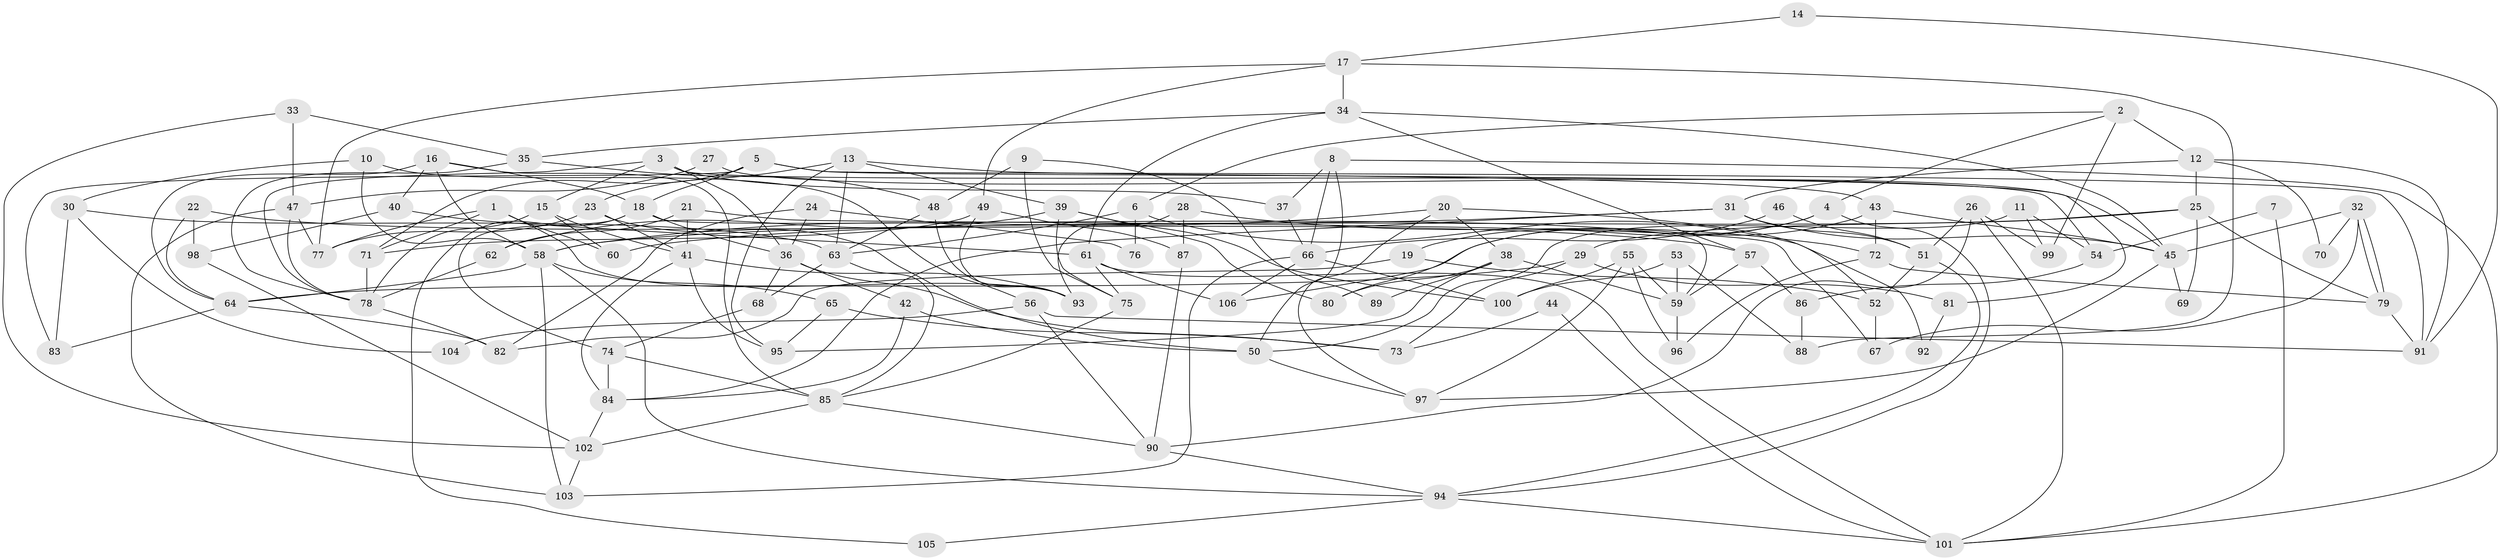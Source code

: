 // Generated by graph-tools (version 1.1) at 2025/50/03/09/25 03:50:12]
// undirected, 106 vertices, 212 edges
graph export_dot {
graph [start="1"]
  node [color=gray90,style=filled];
  1;
  2;
  3;
  4;
  5;
  6;
  7;
  8;
  9;
  10;
  11;
  12;
  13;
  14;
  15;
  16;
  17;
  18;
  19;
  20;
  21;
  22;
  23;
  24;
  25;
  26;
  27;
  28;
  29;
  30;
  31;
  32;
  33;
  34;
  35;
  36;
  37;
  38;
  39;
  40;
  41;
  42;
  43;
  44;
  45;
  46;
  47;
  48;
  49;
  50;
  51;
  52;
  53;
  54;
  55;
  56;
  57;
  58;
  59;
  60;
  61;
  62;
  63;
  64;
  65;
  66;
  67;
  68;
  69;
  70;
  71;
  72;
  73;
  74;
  75;
  76;
  77;
  78;
  79;
  80;
  81;
  82;
  83;
  84;
  85;
  86;
  87;
  88;
  89;
  90;
  91;
  92;
  93;
  94;
  95;
  96;
  97;
  98;
  99;
  100;
  101;
  102;
  103;
  104;
  105;
  106;
  1 -- 71;
  1 -- 77;
  1 -- 60;
  1 -- 93;
  2 -- 4;
  2 -- 12;
  2 -- 6;
  2 -- 99;
  3 -- 36;
  3 -- 78;
  3 -- 15;
  3 -- 37;
  3 -- 54;
  4 -- 94;
  4 -- 80;
  4 -- 19;
  5 -- 18;
  5 -- 83;
  5 -- 71;
  5 -- 81;
  5 -- 91;
  6 -- 63;
  6 -- 76;
  6 -- 92;
  7 -- 54;
  7 -- 101;
  8 -- 66;
  8 -- 50;
  8 -- 37;
  8 -- 101;
  9 -- 75;
  9 -- 48;
  9 -- 89;
  10 -- 58;
  10 -- 56;
  10 -- 30;
  11 -- 50;
  11 -- 99;
  11 -- 54;
  12 -- 31;
  12 -- 25;
  12 -- 70;
  12 -- 91;
  13 -- 43;
  13 -- 95;
  13 -- 23;
  13 -- 39;
  13 -- 63;
  14 -- 17;
  14 -- 91;
  15 -- 60;
  15 -- 41;
  15 -- 78;
  16 -- 85;
  16 -- 64;
  16 -- 18;
  16 -- 40;
  16 -- 58;
  17 -- 77;
  17 -- 49;
  17 -- 34;
  17 -- 88;
  18 -- 74;
  18 -- 36;
  18 -- 59;
  18 -- 105;
  19 -- 82;
  19 -- 52;
  20 -- 52;
  20 -- 58;
  20 -- 38;
  20 -- 97;
  21 -- 41;
  21 -- 67;
  21 -- 62;
  22 -- 98;
  22 -- 57;
  22 -- 64;
  23 -- 41;
  23 -- 50;
  23 -- 77;
  24 -- 82;
  24 -- 36;
  24 -- 76;
  25 -- 29;
  25 -- 79;
  25 -- 60;
  25 -- 69;
  26 -- 90;
  26 -- 101;
  26 -- 51;
  26 -- 99;
  27 -- 47;
  27 -- 45;
  28 -- 72;
  28 -- 93;
  28 -- 87;
  29 -- 64;
  29 -- 73;
  29 -- 81;
  30 -- 63;
  30 -- 83;
  30 -- 104;
  31 -- 45;
  31 -- 51;
  31 -- 58;
  31 -- 84;
  32 -- 79;
  32 -- 79;
  32 -- 45;
  32 -- 67;
  32 -- 70;
  33 -- 35;
  33 -- 47;
  33 -- 102;
  34 -- 35;
  34 -- 45;
  34 -- 57;
  34 -- 61;
  35 -- 48;
  35 -- 78;
  36 -- 42;
  36 -- 68;
  36 -- 73;
  37 -- 66;
  38 -- 59;
  38 -- 80;
  38 -- 89;
  38 -- 95;
  39 -- 75;
  39 -- 62;
  39 -- 80;
  39 -- 100;
  40 -- 61;
  40 -- 98;
  41 -- 84;
  41 -- 93;
  41 -- 95;
  42 -- 50;
  42 -- 84;
  43 -- 106;
  43 -- 45;
  43 -- 72;
  44 -- 101;
  44 -- 73;
  45 -- 97;
  45 -- 69;
  46 -- 51;
  46 -- 66;
  47 -- 78;
  47 -- 103;
  47 -- 77;
  48 -- 93;
  48 -- 63;
  49 -- 93;
  49 -- 71;
  49 -- 87;
  50 -- 97;
  51 -- 94;
  51 -- 52;
  52 -- 67;
  53 -- 100;
  53 -- 88;
  53 -- 59;
  54 -- 86;
  55 -- 59;
  55 -- 96;
  55 -- 97;
  55 -- 100;
  56 -- 91;
  56 -- 90;
  56 -- 104;
  57 -- 59;
  57 -- 86;
  58 -- 64;
  58 -- 65;
  58 -- 94;
  58 -- 103;
  59 -- 96;
  61 -- 101;
  61 -- 75;
  61 -- 106;
  62 -- 78;
  63 -- 68;
  63 -- 85;
  64 -- 82;
  64 -- 83;
  65 -- 95;
  65 -- 73;
  66 -- 100;
  66 -- 103;
  66 -- 106;
  68 -- 74;
  71 -- 78;
  72 -- 79;
  72 -- 96;
  74 -- 85;
  74 -- 84;
  75 -- 85;
  78 -- 82;
  79 -- 91;
  81 -- 92;
  84 -- 102;
  85 -- 102;
  85 -- 90;
  86 -- 88;
  87 -- 90;
  90 -- 94;
  94 -- 101;
  94 -- 105;
  98 -- 102;
  102 -- 103;
}
